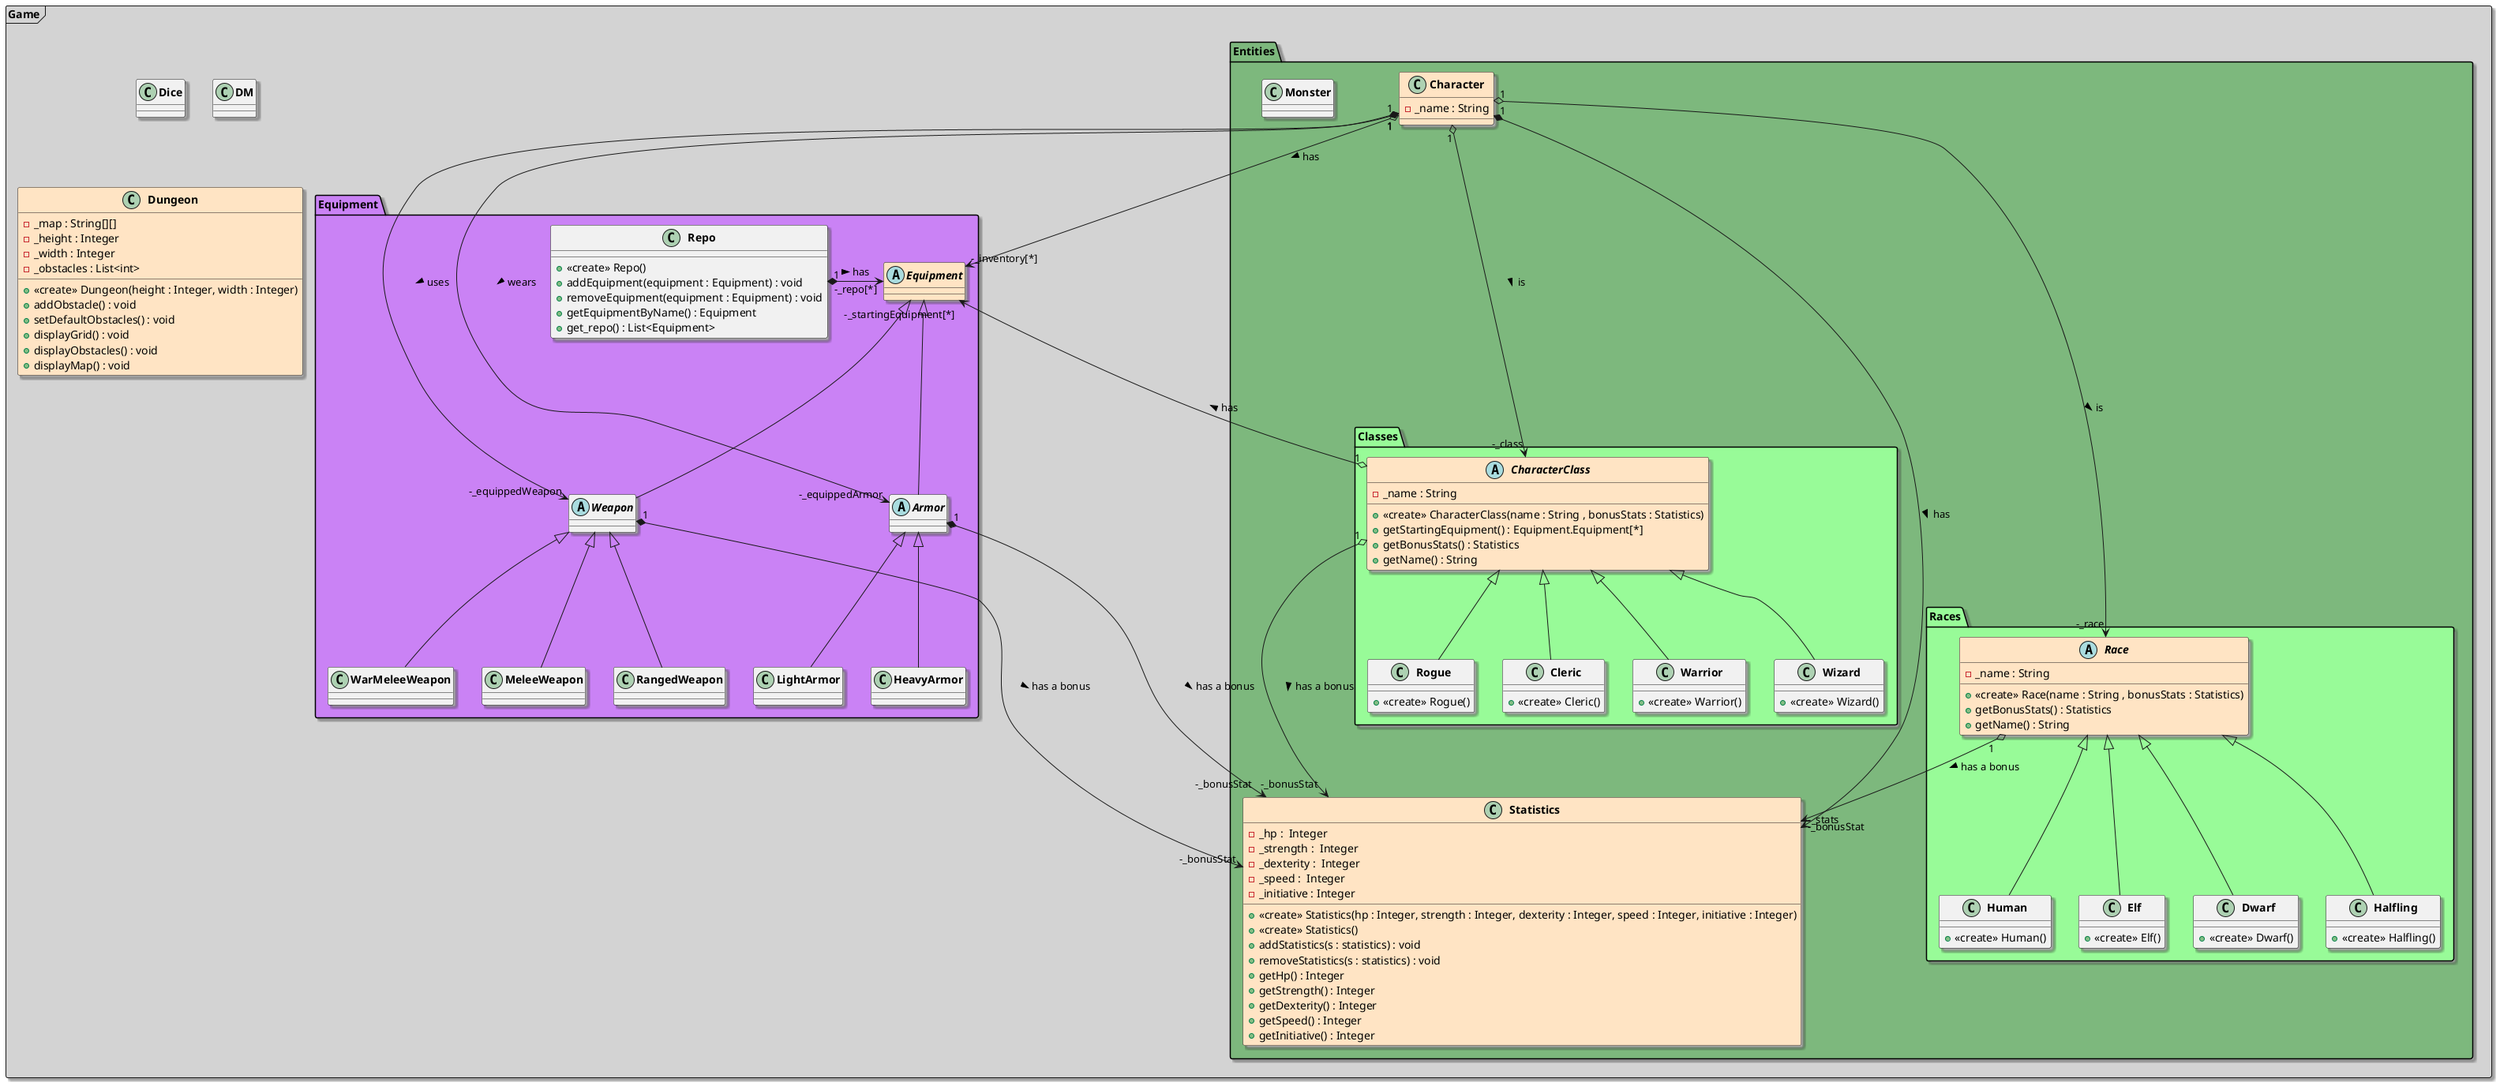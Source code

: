 @startuml
top to bottom direction
skinparam classfontStyle bold
skinparam shadowing true




package "Game" <<frame>> #lightgrey  {
  class Dice
  class DM
  class Dungeon #Bisque {
    - _map : String[][]
    - _height : Integer
    - _width : Integer
    - _obstacles : List<int>
    + <<create>> Dungeon(height : Integer, width : Integer)
    + addObstacle() : void
    + setDefaultObstacles() : void
    + displayGrid() : void
    + displayObstacles() : void
    + displayMap() : void

  }
  package Entities #7db87d{
    package Classes #palegreen{
        abstract class CharacterClass #Bisque {
        - _name : String
        + <<create>> CharacterClass(name : String , bonusStats : Statistics)
        + getStartingEquipment() : Equipment.Equipment[*]
        + getBonusStats() : Statistics
        + getName() : String
        }
        class Rogue extends CharacterClass {
        + <<create>> Rogue()
        }
        class Cleric extends CharacterClass {
        + <<create>> Cleric()
        }
        class Warrior extends CharacterClass {
        + <<create>> Warrior()
        }
        class Wizard extends CharacterClass {
        + <<create>> Wizard()
        }
    }
    package Races #palegreen{
        abstract class Race #Bisque {
        - _name : String
        + <<create>> Race(name : String , bonusStats : Statistics)
        + getBonusStats() : Statistics
        + getName() : String
        }
        class Human extends Race {
        + <<create>> Human()
        }
        class Elf extends Race {
        + <<create>> Elf()
        }
        class Dwarf extends Race {
        + <<create>> Dwarf()
        }
        class Halfling extends Race {
        + <<create>> Halfling()
        }
    }
    class Character #Bisque{
        - _name : String
    }
    class Monster
    class Statistics #Bisque {
        -_hp :  Integer
        -_strength :  Integer
        -_dexterity :  Integer
        -_speed :  Integer
        -_initiative : Integer
        + <<create>> Statistics(hp : Integer, strength : Integer, dexterity : Integer, speed : Integer, initiative : Integer)
        + <<create>> Statistics()
        + addStatistics(s : statistics) : void
        + removeStatistics(s : statistics) : void
        + getHp() : Integer
        + getStrength() : Integer
        + getDexterity() : Integer
        + getSpeed() : Integer
        + getInitiative() : Integer

    }
  }
  package Equipment #ca82f5{
    abstract class Equipment #Bisque
    class Repo {
    + <<create>> Repo()
    + addEquipment(equipment : Equipment) : void
    + removeEquipment(equipment : Equipment) : void
    + getEquipmentByName() : Equipment
    + get_repo() : List<Equipment>

    }
    abstract class Weapon extends Equipment
    abstract class Armor extends Equipment
    class MeleeWeapon extends Weapon
    class RangedWeapon extends Weapon
    class WarMeleeWeapon extends Weapon
    class LightArmor extends Armor
    class HeavyArmor extends Armor




  }

'Links

  Character "1"  o---> "-_class" Entities.Classes.CharacterClass : "> is"
  Character "1"  o---> "-_race" Entities.Races.Race : "> is"
  Character "1"  *---> "-_stats" Entities.Statistics : "> has"
  Character "1"  o---> "-_inventory[*]" Equipment.Equipment : "> has"
  Character "1"  *--> "-_equippedWeapon" Equipment.Weapon : "> uses"
  Character "1"  *--> "-_equippedArmor" Equipment.Armor : "> wears"


  CharacterClass "1"  o---> "-_startingEquipment[*]" Equipment.Equipment : "> has"
  CharacterClass "1"  o---> "-_bonusStat" Entities.Statistics : "> has a bonus"


  Repo "1"  *-> "-_repo[*]" Equipment.Equipment : "> has"

  Armor "1" *---> "-_bonusStat" Entities.Statistics : "> has a bonus"
  Weapon "1" *---> "-_bonusStat" Entities.Statistics : "> has a bonus"


  Race "1"  o--> "-_bonusStat" Entities.Statistics : "> has a bonus"
 }

@enduml